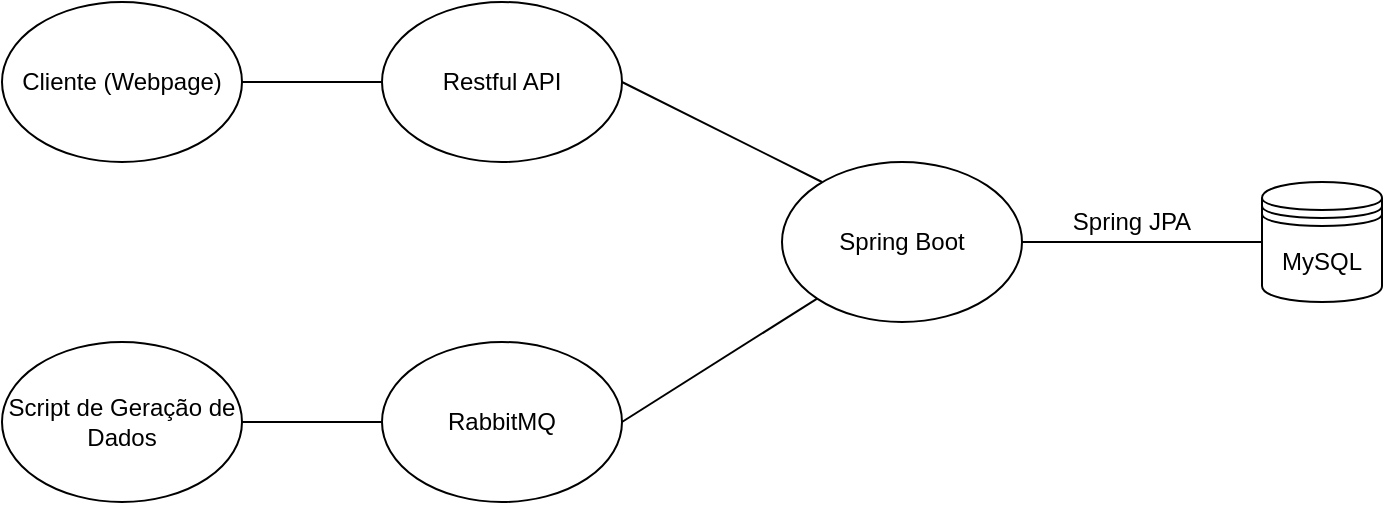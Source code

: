 <mxfile version="13.10.4" type="device"><diagram id="5cV_-Yw0CLe7a_curvuN" name="Page-1"><mxGraphModel dx="1038" dy="548" grid="1" gridSize="10" guides="1" tooltips="1" connect="1" arrows="1" fold="1" page="1" pageScale="1" pageWidth="1100" pageHeight="1700" math="0" shadow="0"><root><mxCell id="0"/><mxCell id="1" parent="0"/><mxCell id="DEbPTil--luBgMd-MUms-2" value="MySQL" style="shape=datastore;whiteSpace=wrap;html=1;" parent="1" vertex="1"><mxGeometry x="760" y="240" width="60" height="60" as="geometry"/></mxCell><mxCell id="DEbPTil--luBgMd-MUms-4" value="Spring Boot" style="ellipse;whiteSpace=wrap;html=1;" parent="1" vertex="1"><mxGeometry x="520" y="230" width="120" height="80" as="geometry"/></mxCell><mxCell id="DEbPTil--luBgMd-MUms-5" value="Restful API" style="ellipse;whiteSpace=wrap;html=1;" parent="1" vertex="1"><mxGeometry x="320" y="150" width="120" height="80" as="geometry"/></mxCell><mxCell id="DEbPTil--luBgMd-MUms-6" value="Cliente (Webpage)" style="ellipse;whiteSpace=wrap;html=1;" parent="1" vertex="1"><mxGeometry x="130" y="150" width="120" height="80" as="geometry"/></mxCell><mxCell id="DEbPTil--luBgMd-MUms-7" value="RabbitMQ" style="ellipse;whiteSpace=wrap;html=1;" parent="1" vertex="1"><mxGeometry x="320" y="320" width="120" height="80" as="geometry"/></mxCell><mxCell id="DEbPTil--luBgMd-MUms-8" value="Script de Geração de Dados" style="ellipse;whiteSpace=wrap;html=1;" parent="1" vertex="1"><mxGeometry x="130" y="320" width="120" height="80" as="geometry"/></mxCell><mxCell id="DEbPTil--luBgMd-MUms-9" value="" style="endArrow=none;html=1;exitX=1;exitY=0.5;exitDx=0;exitDy=0;entryX=0;entryY=0.5;entryDx=0;entryDy=0;" parent="1" source="DEbPTil--luBgMd-MUms-6" target="DEbPTil--luBgMd-MUms-5" edge="1"><mxGeometry width="50" height="50" relative="1" as="geometry"><mxPoint x="500" y="300" as="sourcePoint"/><mxPoint x="550" y="250" as="targetPoint"/></mxGeometry></mxCell><mxCell id="DEbPTil--luBgMd-MUms-10" value="" style="endArrow=none;html=1;exitX=1;exitY=0.5;exitDx=0;exitDy=0;" parent="1" source="DEbPTil--luBgMd-MUms-5" edge="1"><mxGeometry width="50" height="50" relative="1" as="geometry"><mxPoint x="500" y="300" as="sourcePoint"/><mxPoint x="540" y="240" as="targetPoint"/></mxGeometry></mxCell><mxCell id="DEbPTil--luBgMd-MUms-11" value="" style="endArrow=none;html=1;exitX=1;exitY=0.5;exitDx=0;exitDy=0;entryX=0;entryY=0.5;entryDx=0;entryDy=0;" parent="1" source="DEbPTil--luBgMd-MUms-8" target="DEbPTil--luBgMd-MUms-7" edge="1"><mxGeometry width="50" height="50" relative="1" as="geometry"><mxPoint x="240" y="440" as="sourcePoint"/><mxPoint x="290" y="390" as="targetPoint"/></mxGeometry></mxCell><mxCell id="DEbPTil--luBgMd-MUms-12" value="" style="endArrow=none;html=1;exitX=1;exitY=0.5;exitDx=0;exitDy=0;entryX=0;entryY=1;entryDx=0;entryDy=0;" parent="1" source="DEbPTil--luBgMd-MUms-7" target="DEbPTil--luBgMd-MUms-4" edge="1"><mxGeometry width="50" height="50" relative="1" as="geometry"><mxPoint x="500" y="300" as="sourcePoint"/><mxPoint x="550" y="250" as="targetPoint"/></mxGeometry></mxCell><mxCell id="DEbPTil--luBgMd-MUms-13" value="" style="endArrow=none;html=1;entryX=0;entryY=0.5;entryDx=0;entryDy=0;exitX=1;exitY=0.5;exitDx=0;exitDy=0;" parent="1" source="DEbPTil--luBgMd-MUms-4" target="DEbPTil--luBgMd-MUms-2" edge="1"><mxGeometry width="50" height="50" relative="1" as="geometry"><mxPoint x="500" y="300" as="sourcePoint"/><mxPoint x="550" y="250" as="targetPoint"/></mxGeometry></mxCell><mxCell id="DEbPTil--luBgMd-MUms-14" value="Spring JPA" style="text;html=1;strokeColor=none;fillColor=none;align=center;verticalAlign=middle;whiteSpace=wrap;rounded=0;" parent="1" vertex="1"><mxGeometry x="660" y="250" width="70" height="20" as="geometry"/></mxCell></root></mxGraphModel></diagram></mxfile>